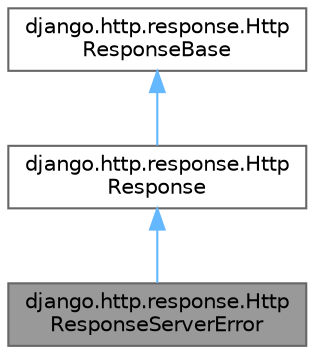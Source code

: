 digraph "django.http.response.HttpResponseServerError"
{
 // LATEX_PDF_SIZE
  bgcolor="transparent";
  edge [fontname=Helvetica,fontsize=10,labelfontname=Helvetica,labelfontsize=10];
  node [fontname=Helvetica,fontsize=10,shape=box,height=0.2,width=0.4];
  Node1 [id="Node000001",label="django.http.response.Http\lResponseServerError",height=0.2,width=0.4,color="gray40", fillcolor="grey60", style="filled", fontcolor="black",tooltip=" "];
  Node2 -> Node1 [id="edge1_Node000001_Node000002",dir="back",color="steelblue1",style="solid",tooltip=" "];
  Node2 [id="Node000002",label="django.http.response.Http\lResponse",height=0.2,width=0.4,color="gray40", fillcolor="white", style="filled",URL="$classdjango_1_1http_1_1response_1_1_http_response.html",tooltip=" "];
  Node3 -> Node2 [id="edge2_Node000002_Node000003",dir="back",color="steelblue1",style="solid",tooltip=" "];
  Node3 [id="Node000003",label="django.http.response.Http\lResponseBase",height=0.2,width=0.4,color="gray40", fillcolor="white", style="filled",URL="$classdjango_1_1http_1_1response_1_1_http_response_base.html",tooltip=" "];
}
